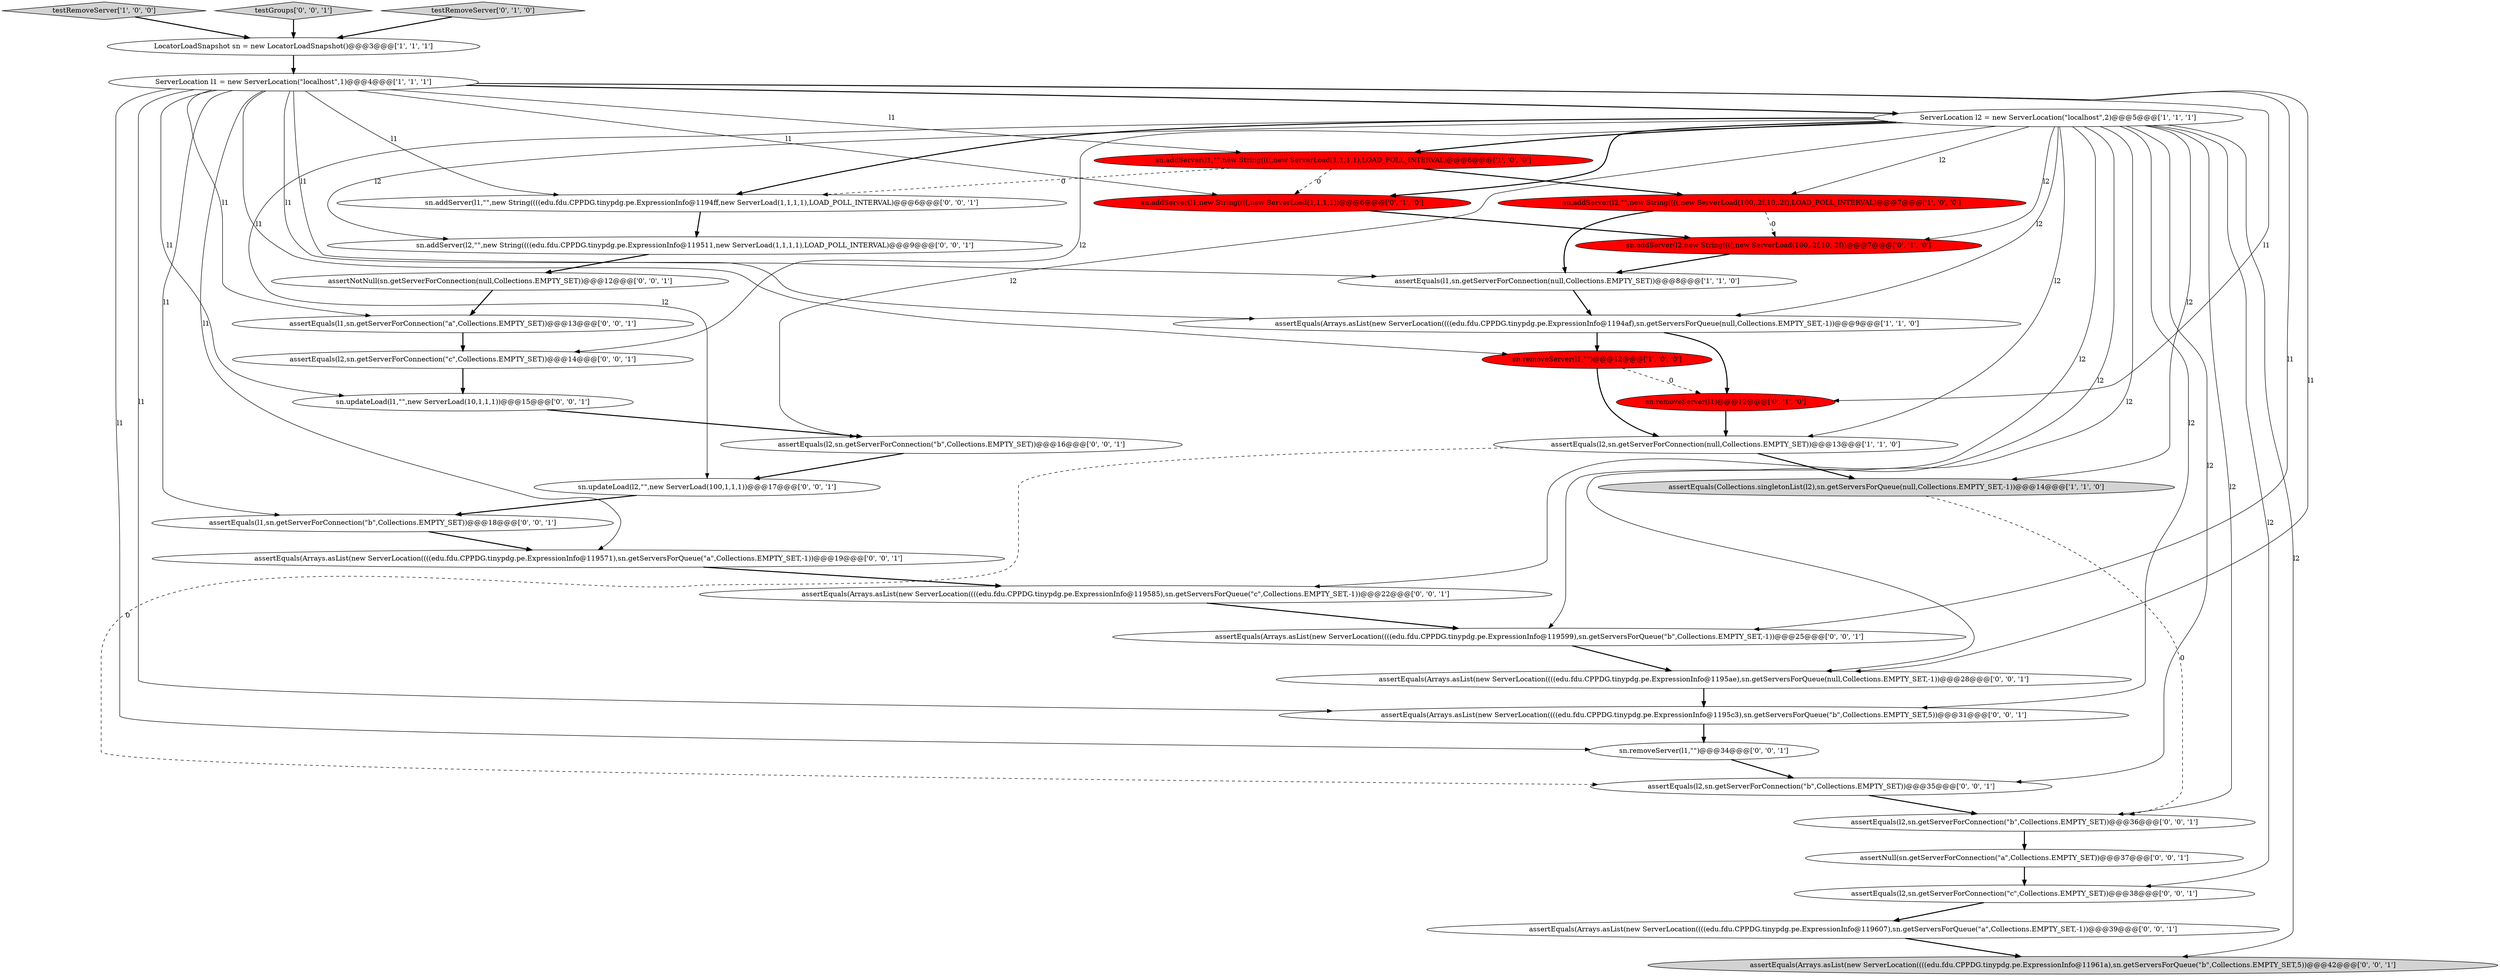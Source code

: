 digraph {
8 [style = filled, label = "assertEquals(l1,sn.getServerForConnection(null,Collections.EMPTY_SET))@@@8@@@['1', '1', '0']", fillcolor = white, shape = ellipse image = "AAA0AAABBB1BBB"];
19 [style = filled, label = "sn.updateLoad(l1,\"\",new ServerLoad(10,1,1,1))@@@15@@@['0', '0', '1']", fillcolor = white, shape = ellipse image = "AAA0AAABBB3BBB"];
20 [style = filled, label = "assertNull(sn.getServerForConnection(\"a\",Collections.EMPTY_SET))@@@37@@@['0', '0', '1']", fillcolor = white, shape = ellipse image = "AAA0AAABBB3BBB"];
9 [style = filled, label = "ServerLocation l2 = new ServerLocation(\"localhost\",2)@@@5@@@['1', '1', '1']", fillcolor = white, shape = ellipse image = "AAA0AAABBB1BBB"];
6 [style = filled, label = "assertEquals(Collections.singletonList(l2),sn.getServersForQueue(null,Collections.EMPTY_SET,-1))@@@14@@@['1', '1', '0']", fillcolor = lightgray, shape = ellipse image = "AAA0AAABBB1BBB"];
4 [style = filled, label = "sn.removeServer(l1,\"\")@@@12@@@['1', '0', '0']", fillcolor = red, shape = ellipse image = "AAA1AAABBB1BBB"];
35 [style = filled, label = "assertEquals(Arrays.asList(new ServerLocation((((edu.fdu.CPPDG.tinypdg.pe.ExpressionInfo@119571),sn.getServersForQueue(\"a\",Collections.EMPTY_SET,-1))@@@19@@@['0', '0', '1']", fillcolor = white, shape = ellipse image = "AAA0AAABBB3BBB"];
0 [style = filled, label = "assertEquals(l2,sn.getServerForConnection(null,Collections.EMPTY_SET))@@@13@@@['1', '1', '0']", fillcolor = white, shape = ellipse image = "AAA0AAABBB1BBB"];
3 [style = filled, label = "LocatorLoadSnapshot sn = new LocatorLoadSnapshot()@@@3@@@['1', '1', '1']", fillcolor = white, shape = ellipse image = "AAA0AAABBB1BBB"];
32 [style = filled, label = "sn.updateLoad(l2,\"\",new ServerLoad(100,1,1,1))@@@17@@@['0', '0', '1']", fillcolor = white, shape = ellipse image = "AAA0AAABBB3BBB"];
33 [style = filled, label = "assertEquals(l2,sn.getServerForConnection(\"b\",Collections.EMPTY_SET))@@@35@@@['0', '0', '1']", fillcolor = white, shape = ellipse image = "AAA0AAABBB3BBB"];
7 [style = filled, label = "sn.addServer(l1,\"\",new String((((,new ServerLoad(1,1,1,1),LOAD_POLL_INTERVAL)@@@6@@@['1', '0', '0']", fillcolor = red, shape = ellipse image = "AAA1AAABBB1BBB"];
13 [style = filled, label = "sn.removeServer(l1)@@@12@@@['0', '1', '0']", fillcolor = red, shape = ellipse image = "AAA1AAABBB2BBB"];
25 [style = filled, label = "sn.addServer(l1,\"\",new String((((edu.fdu.CPPDG.tinypdg.pe.ExpressionInfo@1194ff,new ServerLoad(1,1,1,1),LOAD_POLL_INTERVAL)@@@6@@@['0', '0', '1']", fillcolor = white, shape = ellipse image = "AAA0AAABBB3BBB"];
17 [style = filled, label = "assertEquals(Arrays.asList(new ServerLocation((((edu.fdu.CPPDG.tinypdg.pe.ExpressionInfo@119607),sn.getServersForQueue(\"a\",Collections.EMPTY_SET,-1))@@@39@@@['0', '0', '1']", fillcolor = white, shape = ellipse image = "AAA0AAABBB3BBB"];
24 [style = filled, label = "assertEquals(l2,sn.getServerForConnection(\"c\",Collections.EMPTY_SET))@@@38@@@['0', '0', '1']", fillcolor = white, shape = ellipse image = "AAA0AAABBB3BBB"];
18 [style = filled, label = "assertEquals(Arrays.asList(new ServerLocation((((edu.fdu.CPPDG.tinypdg.pe.ExpressionInfo@11961a),sn.getServersForQueue(\"b\",Collections.EMPTY_SET,5))@@@42@@@['0', '0', '1']", fillcolor = lightgray, shape = ellipse image = "AAA0AAABBB3BBB"];
16 [style = filled, label = "assertEquals(Arrays.asList(new ServerLocation((((edu.fdu.CPPDG.tinypdg.pe.ExpressionInfo@119599),sn.getServersForQueue(\"b\",Collections.EMPTY_SET,-1))@@@25@@@['0', '0', '1']", fillcolor = white, shape = ellipse image = "AAA0AAABBB3BBB"];
11 [style = filled, label = "sn.addServer(l1,new String((((,new ServerLoad(1,1,1,1))@@@6@@@['0', '1', '0']", fillcolor = red, shape = ellipse image = "AAA1AAABBB2BBB"];
34 [style = filled, label = "assertEquals(l2,sn.getServerForConnection(\"b\",Collections.EMPTY_SET))@@@36@@@['0', '0', '1']", fillcolor = white, shape = ellipse image = "AAA0AAABBB3BBB"];
2 [style = filled, label = "sn.addServer(l2,\"\",new String((((,new ServerLoad(100,.2f,10,.2f),LOAD_POLL_INTERVAL)@@@7@@@['1', '0', '0']", fillcolor = red, shape = ellipse image = "AAA1AAABBB1BBB"];
23 [style = filled, label = "assertEquals(l2,sn.getServerForConnection(\"c\",Collections.EMPTY_SET))@@@14@@@['0', '0', '1']", fillcolor = white, shape = ellipse image = "AAA0AAABBB3BBB"];
14 [style = filled, label = "sn.addServer(l2,new String((((,new ServerLoad(100,.2f,10,.2f))@@@7@@@['0', '1', '0']", fillcolor = red, shape = ellipse image = "AAA1AAABBB2BBB"];
10 [style = filled, label = "assertEquals(Arrays.asList(new ServerLocation((((edu.fdu.CPPDG.tinypdg.pe.ExpressionInfo@1194af),sn.getServersForQueue(null,Collections.EMPTY_SET,-1))@@@9@@@['1', '1', '0']", fillcolor = white, shape = ellipse image = "AAA0AAABBB1BBB"];
1 [style = filled, label = "testRemoveServer['1', '0', '0']", fillcolor = lightgray, shape = diamond image = "AAA0AAABBB1BBB"];
28 [style = filled, label = "assertNotNull(sn.getServerForConnection(null,Collections.EMPTY_SET))@@@12@@@['0', '0', '1']", fillcolor = white, shape = ellipse image = "AAA0AAABBB3BBB"];
27 [style = filled, label = "assertEquals(Arrays.asList(new ServerLocation((((edu.fdu.CPPDG.tinypdg.pe.ExpressionInfo@1195ae),sn.getServersForQueue(null,Collections.EMPTY_SET,-1))@@@28@@@['0', '0', '1']", fillcolor = white, shape = ellipse image = "AAA0AAABBB3BBB"];
30 [style = filled, label = "assertEquals(l1,sn.getServerForConnection(\"a\",Collections.EMPTY_SET))@@@13@@@['0', '0', '1']", fillcolor = white, shape = ellipse image = "AAA0AAABBB3BBB"];
31 [style = filled, label = "sn.addServer(l2,\"\",new String((((edu.fdu.CPPDG.tinypdg.pe.ExpressionInfo@119511,new ServerLoad(1,1,1,1),LOAD_POLL_INTERVAL)@@@9@@@['0', '0', '1']", fillcolor = white, shape = ellipse image = "AAA0AAABBB3BBB"];
5 [style = filled, label = "ServerLocation l1 = new ServerLocation(\"localhost\",1)@@@4@@@['1', '1', '1']", fillcolor = white, shape = ellipse image = "AAA0AAABBB1BBB"];
21 [style = filled, label = "assertEquals(l1,sn.getServerForConnection(\"b\",Collections.EMPTY_SET))@@@18@@@['0', '0', '1']", fillcolor = white, shape = ellipse image = "AAA0AAABBB3BBB"];
26 [style = filled, label = "assertEquals(l2,sn.getServerForConnection(\"b\",Collections.EMPTY_SET))@@@16@@@['0', '0', '1']", fillcolor = white, shape = ellipse image = "AAA0AAABBB3BBB"];
36 [style = filled, label = "testGroups['0', '0', '1']", fillcolor = lightgray, shape = diamond image = "AAA0AAABBB3BBB"];
29 [style = filled, label = "assertEquals(Arrays.asList(new ServerLocation((((edu.fdu.CPPDG.tinypdg.pe.ExpressionInfo@1195c3),sn.getServersForQueue(\"b\",Collections.EMPTY_SET,5))@@@31@@@['0', '0', '1']", fillcolor = white, shape = ellipse image = "AAA0AAABBB3BBB"];
15 [style = filled, label = "sn.removeServer(l1,\"\")@@@34@@@['0', '0', '1']", fillcolor = white, shape = ellipse image = "AAA0AAABBB3BBB"];
22 [style = filled, label = "assertEquals(Arrays.asList(new ServerLocation((((edu.fdu.CPPDG.tinypdg.pe.ExpressionInfo@119585),sn.getServersForQueue(\"c\",Collections.EMPTY_SET,-1))@@@22@@@['0', '0', '1']", fillcolor = white, shape = ellipse image = "AAA0AAABBB3BBB"];
12 [style = filled, label = "testRemoveServer['0', '1', '0']", fillcolor = lightgray, shape = diamond image = "AAA0AAABBB2BBB"];
8->10 [style = bold, label=""];
29->15 [style = bold, label=""];
9->27 [style = solid, label="l2"];
32->21 [style = bold, label=""];
5->7 [style = solid, label="l1"];
26->32 [style = bold, label=""];
9->11 [style = bold, label=""];
16->27 [style = bold, label=""];
5->9 [style = bold, label=""];
28->30 [style = bold, label=""];
34->20 [style = bold, label=""];
11->14 [style = bold, label=""];
0->6 [style = bold, label=""];
22->16 [style = bold, label=""];
5->10 [style = solid, label="l1"];
9->0 [style = solid, label="l2"];
5->13 [style = solid, label="l1"];
35->22 [style = bold, label=""];
5->27 [style = solid, label="l1"];
9->32 [style = solid, label="l2"];
5->29 [style = solid, label="l1"];
30->23 [style = bold, label=""];
5->15 [style = solid, label="l1"];
5->8 [style = solid, label="l1"];
1->3 [style = bold, label=""];
9->18 [style = solid, label="l2"];
7->11 [style = dashed, label="0"];
9->29 [style = solid, label="l2"];
15->33 [style = bold, label=""];
5->16 [style = solid, label="l1"];
9->22 [style = solid, label="l2"];
6->34 [style = dashed, label="0"];
5->25 [style = solid, label="l1"];
9->2 [style = solid, label="l2"];
9->7 [style = bold, label=""];
9->33 [style = solid, label="l2"];
5->19 [style = solid, label="l1"];
5->21 [style = solid, label="l1"];
9->10 [style = solid, label="l2"];
9->26 [style = solid, label="l2"];
4->0 [style = bold, label=""];
9->14 [style = solid, label="l2"];
25->31 [style = bold, label=""];
9->24 [style = solid, label="l2"];
3->5 [style = bold, label=""];
9->31 [style = solid, label="l2"];
9->16 [style = solid, label="l2"];
2->14 [style = dashed, label="0"];
10->13 [style = bold, label=""];
7->2 [style = bold, label=""];
19->26 [style = bold, label=""];
5->4 [style = solid, label="l1"];
9->25 [style = bold, label=""];
23->19 [style = bold, label=""];
0->33 [style = dashed, label="0"];
5->11 [style = solid, label="l1"];
24->17 [style = bold, label=""];
9->34 [style = solid, label="l2"];
10->4 [style = bold, label=""];
7->25 [style = dashed, label="0"];
14->8 [style = bold, label=""];
12->3 [style = bold, label=""];
5->30 [style = solid, label="l1"];
31->28 [style = bold, label=""];
9->6 [style = solid, label="l2"];
27->29 [style = bold, label=""];
21->35 [style = bold, label=""];
5->35 [style = solid, label="l1"];
20->24 [style = bold, label=""];
9->23 [style = solid, label="l2"];
4->13 [style = dashed, label="0"];
33->34 [style = bold, label=""];
17->18 [style = bold, label=""];
2->8 [style = bold, label=""];
13->0 [style = bold, label=""];
36->3 [style = bold, label=""];
}
